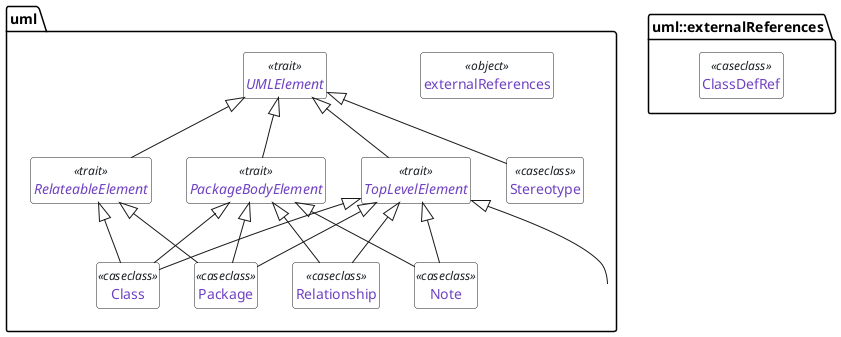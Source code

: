 @startuml need_to_find_id
package uml{
    class uml.Relationship << caseclass >>
    class uml.Note << caseclass >>
    class uml.Class << caseclass >>
    class uml.externalReferences << object >>
    class uml.Package << caseclass >>
    abstract class uml.RelateableElement << trait >>
    abstract class uml.PackageBodyElement << trait >>
    abstract class uml.TopLevelElement << trait >>
    abstract class uml.UMLElement << trait >>
    class uml.Stereotype << caseclass >>
}
package uml::externalReferences{
    class uml::externalReferences.ClassDefRef << caseclass >>
}
uml.UMLElement <|-- uml.Stereotype 
uml.UMLElement <|-- uml.TopLevelElement 
uml.UMLElement <|-- uml.PackageBodyElement 
uml.UMLElement <|-- uml.RelateableElement 
uml.TopLevelElement <|-- uml.Package 
uml.PackageBodyElement <|-- uml.Package 
uml.RelateableElement <|-- uml.Package 
uml.TopLevelElement <|-- uml::externalReferences.ClassDefRef 
uml.TopLevelElement <|-- uml.Class 
uml.PackageBodyElement <|-- uml.Class 
uml.RelateableElement <|-- uml.Class 
uml.TopLevelElement <|-- uml.Note 
uml.PackageBodyElement <|-- uml.Note 
uml.TopLevelElement <|-- uml.Relationship 
uml.PackageBodyElement <|-- uml.Relationship 

hide circle 
hide members 
skinparam defaultFontName Source Code Pro

skinparam ClassStereotypeFontColor #1b1f23

skinparam class {
    BackgroundColor White
    BorderColor #1b1f23
    ArrowColor #1b1f23
    FontColor #6f42c1
}

skinparam note {
    BackgroundColor White
    BorderColor #1b1f23
    ArrowColor #1b1f23
    FontColor #d73a49
}


skinparam stereotype {
    FontColor #d73a49
}


@enduml